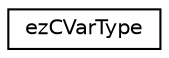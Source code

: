 digraph "Graphical Class Hierarchy"
{
 // LATEX_PDF_SIZE
  edge [fontname="Helvetica",fontsize="10",labelfontname="Helvetica",labelfontsize="10"];
  node [fontname="Helvetica",fontsize="10",shape=record];
  rankdir="LR";
  Node0 [label="ezCVarType",height=0.2,width=0.4,color="black", fillcolor="white", style="filled",URL="$d6/d63/structez_c_var_type.htm",tooltip="Describes of which type a CVar is. Use that info to cast an ezCVar* to the proper derived class."];
}
